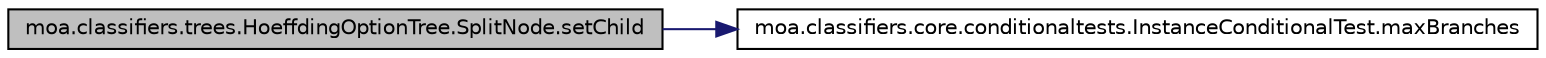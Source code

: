 digraph G
{
  edge [fontname="Helvetica",fontsize="10",labelfontname="Helvetica",labelfontsize="10"];
  node [fontname="Helvetica",fontsize="10",shape=record];
  rankdir=LR;
  Node1 [label="moa.classifiers.trees.HoeffdingOptionTree.SplitNode.setChild",height=0.2,width=0.4,color="black", fillcolor="grey75", style="filled" fontcolor="black"];
  Node1 -> Node2 [color="midnightblue",fontsize="10",style="solid",fontname="Helvetica"];
  Node2 [label="moa.classifiers.core.conditionaltests.InstanceConditionalTest.maxBranches",height=0.2,width=0.4,color="black", fillcolor="white", style="filled",URL="$classmoa_1_1classifiers_1_1core_1_1conditionaltests_1_1InstanceConditionalTest.html#adda57438d3e9a6990d6ccb80fe78d6b6",tooltip="Gets the number of maximum branches, -1 if unknown."];
}
